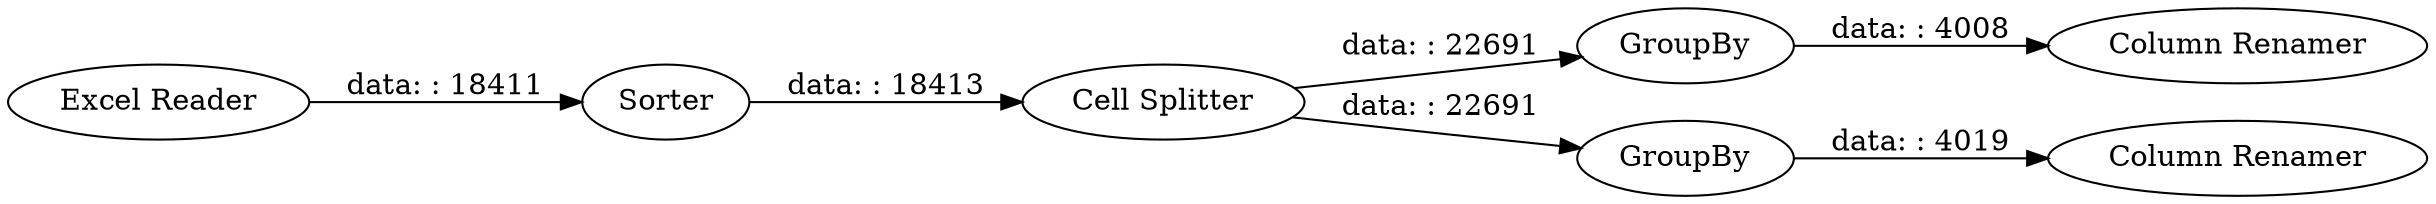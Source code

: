 digraph {
	"8469377363806680707_25" [label=GroupBy]
	"8469377363806680707_1" [label="Excel Reader"]
	"8469377363806680707_27" [label="Column Renamer"]
	"8469377363806680707_26" [label="Column Renamer"]
	"8469377363806680707_23" [label=GroupBy]
	"8469377363806680707_18" [label="Cell Splitter"]
	"8469377363806680707_12" [label=Sorter]
	"8469377363806680707_18" -> "8469377363806680707_25" [label="data: : 22691"]
	"8469377363806680707_18" -> "8469377363806680707_23" [label="data: : 22691"]
	"8469377363806680707_1" -> "8469377363806680707_12" [label="data: : 18411"]
	"8469377363806680707_25" -> "8469377363806680707_27" [label="data: : 4008"]
	"8469377363806680707_12" -> "8469377363806680707_18" [label="data: : 18413"]
	"8469377363806680707_23" -> "8469377363806680707_26" [label="data: : 4019"]
	rankdir=LR
}
